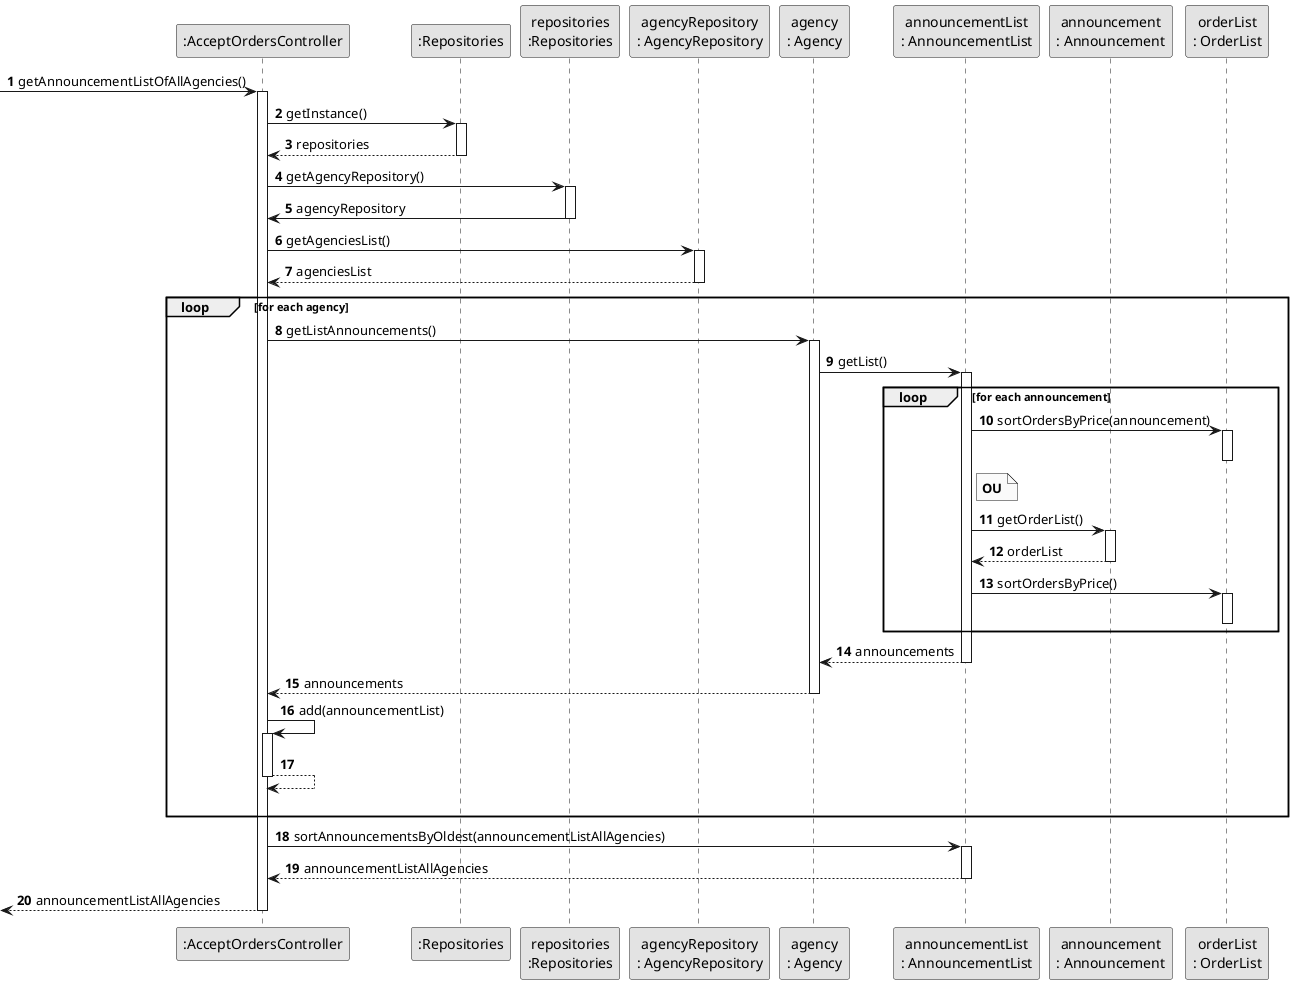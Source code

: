 @startuml
skinparam monochrome true
skinparam packageStyle rectangle
skinparam shadowing false

autonumber
participant ":AcceptOrdersController" as CTRL
 participant ":Repositories" as RepositorySingleton
 participant "repositories\n:Repositories" as PLAT
 participant "agencyRepository\n: AgencyRepository" as AgRep
 participant "agency\n: Agency" as AGENCY
 participant "announcementList\n: AnnouncementList" as AnnList
 participant "announcement\n: Announcement" as Announce
 participant "orderList\n: OrderList" as OrderList

-> CTRL: getAnnouncementListOfAllAgencies()
activate CTRL

    CTRL -> RepositorySingleton : getInstance()
    activate RepositorySingleton

    RepositorySingleton --> CTRL : repositories
    deactivate RepositorySingleton

     CTRL -> PLAT :  getAgencyRepository()
     activate PLAT

     PLAT -> CTRL : agencyRepository
     deactivate PLAT

     CTRL-> AgRep : getAgenciesList()
     activate AgRep

     AgRep --> CTRL : agenciesList
     deactivate AgRep

         loop for each agency
         CTRL -> AGENCY :  getListAnnouncements()
         activate AGENCY

         AGENCY -> AnnList : getList()
         activate AnnList

            loop  for each announcement

            AnnList -> OrderList : sortOrdersByPrice(announcement)
            activate OrderList
            deactivate OrderList

                note right AnnList
                **OU**
                end note

            AnnList -> Announce : getOrderList()
            activate Announce

            Announce --> AnnList: orderList
            deactivate Announce
            AnnList -> OrderList : sortOrdersByPrice()
            activate OrderList
            deactivate OrderList

            end loop

         AnnList --> AGENCY: announcements
         deactivate AnnList

         AGENCY --> CTRL: announcements
         deactivate AGENCY

         CTRL -> CTRL: add(announcementList)
         activate CTRL

         CTRL --> CTRL:
         deactivate CTRL
         |||
         end loop

     CTRL -> AnnList: sortAnnouncementsByOldest(announcementListAllAgencies)
     activate AnnList

     AnnList --> CTRL: announcementListAllAgencies
     deactivate AnnList

     <-- CTRL: announcementListAllAgencies
     deactivate CTRL

@enduml